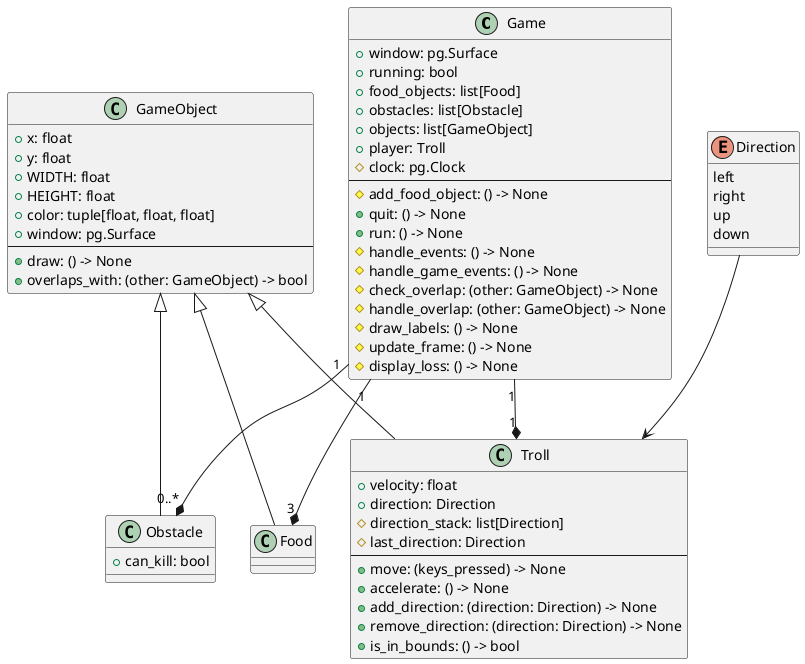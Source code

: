 @startuml PacTroll

class Game {
    + window: pg.Surface
    + running: bool
    + food_objects: list[Food]
    + obstacles: list[Obstacle]
    + objects: list[GameObject]
    + player: Troll
    # clock: pg.Clock
    --
    # add_food_object: () -> None
    + quit: () -> None
    + run: () -> None
    # handle_events: () -> None
    # handle_game_events: () -> None
    # check_overlap: (other: GameObject) -> None
    # handle_overlap: (other: GameObject) -> None
    # draw_labels: () -> None
    # update_frame: () -> None
    # display_loss: () -> None
}

Game "1" --* "3" Food
Game "1" --* "0..*" Obstacle
Game "1" --* "1" Troll

class GameObject {
    + x: float
    + y: float
    + WIDTH: float
    + HEIGHT: float
    + color: tuple[float, float, float]
    + window: pg.Surface
    --
    + draw: () -> None
    + overlaps_with: (other: GameObject) -> bool
}

class Food extends GameObject {
    
}

class Obstacle extends GameObject {
    + can_kill: bool
}

class Troll extends GameObject {
    + velocity: float
    + direction: Direction
    # direction_stack: list[Direction]
    # last_direction: Direction
    --
    + move: (keys_pressed) -> None
    + accelerate: () -> None
    + add_direction: (direction: Direction) -> None
    + remove_direction: (direction: Direction) -> None
    + is_in_bounds: () -> bool
}

enum Direction {
    left
    right
    up
    down
}

Direction --> Troll

@enduml